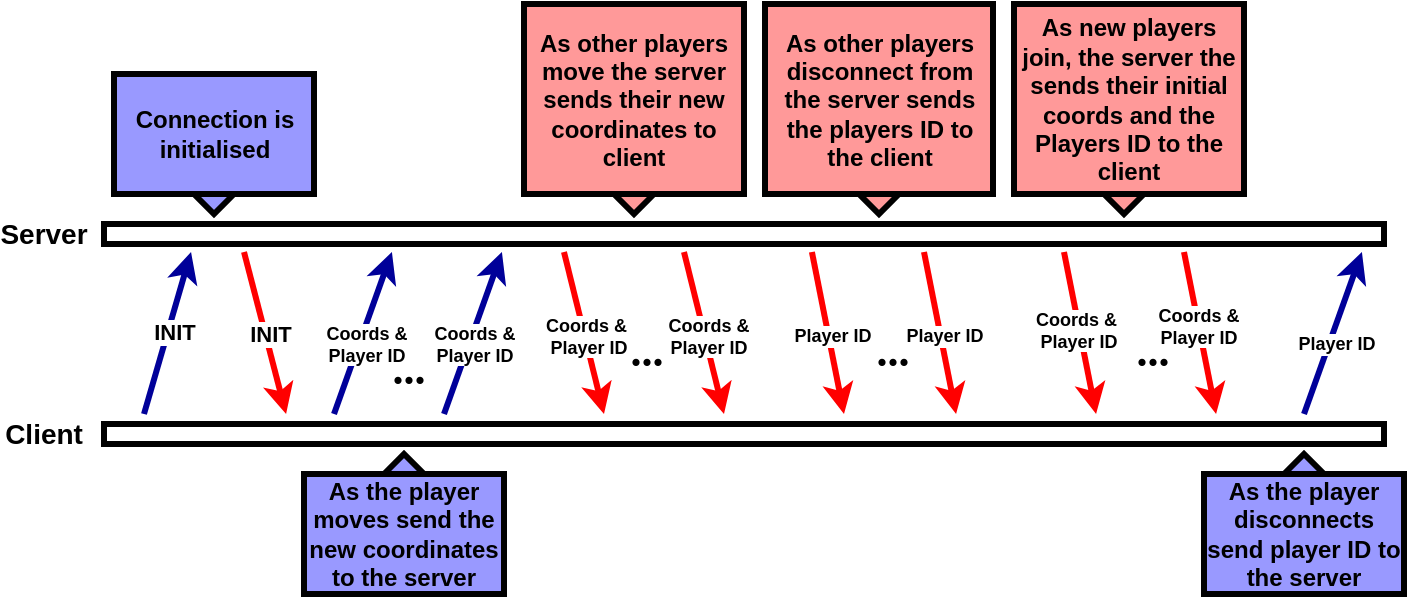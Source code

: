 <mxfile version="14.5.3" type="device"><diagram id="3PG5aSxQd1K61nxRg2iU" name="Page-1"><mxGraphModel dx="983" dy="508" grid="1" gridSize="10" guides="1" tooltips="1" connect="1" arrows="1" fold="1" page="1" pageScale="1" pageWidth="827" pageHeight="1169" math="0" shadow="0"><root><mxCell id="0"/><mxCell id="1" parent="0"/><mxCell id="3Y3FkAsGQkoE1JXyu_Bt-115" value="&lt;b&gt;&lt;font style=&quot;font-size: 22px&quot; face=&quot;Times New Roman&quot;&gt;...&lt;/font&gt;&lt;/b&gt;" style="edgeLabel;html=1;align=center;verticalAlign=middle;resizable=0;points=[];" vertex="1" connectable="0" parent="1"><mxGeometry x="449.996" y="220.001" as="geometry"><mxPoint x="24" y="-6" as="offset"/></mxGeometry></mxCell><mxCell id="3Y3FkAsGQkoE1JXyu_Bt-114" value="&lt;b&gt;&lt;font style=&quot;font-size: 22px&quot; face=&quot;Times New Roman&quot;&gt;...&lt;/font&gt;&lt;/b&gt;" style="edgeLabel;html=1;align=center;verticalAlign=middle;resizable=0;points=[];" vertex="1" connectable="0" parent="1"><mxGeometry x="579.996" y="220.001" as="geometry"><mxPoint x="24" y="-6" as="offset"/></mxGeometry></mxCell><mxCell id="3Y3FkAsGQkoE1JXyu_Bt-83" value="&lt;b&gt;&lt;font style=&quot;font-size: 22px&quot; face=&quot;Times New Roman&quot;&gt;...&lt;/font&gt;&lt;/b&gt;" style="edgeLabel;html=1;align=center;verticalAlign=middle;resizable=0;points=[];" vertex="1" connectable="0" parent="1"><mxGeometry x="235.0" y="209.998" as="geometry"><mxPoint x="-3" y="13" as="offset"/></mxGeometry></mxCell><mxCell id="3Y3FkAsGQkoE1JXyu_Bt-94" value="&lt;b&gt;&lt;font style=&quot;font-size: 22px&quot; face=&quot;Times New Roman&quot;&gt;...&lt;/font&gt;&lt;/b&gt;" style="edgeLabel;html=1;align=center;verticalAlign=middle;resizable=0;points=[];" vertex="1" connectable="0" parent="1"><mxGeometry x="270.0" y="209.998" as="geometry"><mxPoint x="81" y="4" as="offset"/></mxGeometry></mxCell><mxCell id="3Y3FkAsGQkoE1JXyu_Bt-47" value="" style="rounded=0;whiteSpace=wrap;html=1;strokeWidth=3;fillColor=#9999FF;" vertex="1" parent="1"><mxGeometry x="85" y="75" width="100" height="60" as="geometry"/></mxCell><mxCell id="3Y3FkAsGQkoE1JXyu_Bt-1" value="" style="rounded=0;whiteSpace=wrap;html=1;fillColor=#FFFFFF;strokeWidth=3;" vertex="1" parent="1"><mxGeometry x="80" y="150" width="640" height="10" as="geometry"/></mxCell><mxCell id="3Y3FkAsGQkoE1JXyu_Bt-2" value="" style="rounded=0;whiteSpace=wrap;html=1;fillColor=#FFFFFF;strokeWidth=3;" vertex="1" parent="1"><mxGeometry x="80" y="250" width="640" height="10" as="geometry"/></mxCell><mxCell id="3Y3FkAsGQkoE1JXyu_Bt-3" value="&lt;b&gt;&lt;font style=&quot;font-size: 14px&quot;&gt;Server&lt;/font&gt;&lt;/b&gt;" style="text;html=1;strokeColor=none;fillColor=none;align=center;verticalAlign=middle;whiteSpace=wrap;rounded=0;" vertex="1" parent="1"><mxGeometry x="30" y="145" width="40" height="20" as="geometry"/></mxCell><mxCell id="3Y3FkAsGQkoE1JXyu_Bt-4" value="&lt;b&gt;&lt;font style=&quot;font-size: 14px&quot;&gt;Client&lt;/font&gt;&lt;/b&gt;" style="text;html=1;strokeColor=none;fillColor=none;align=center;verticalAlign=middle;whiteSpace=wrap;rounded=0;" vertex="1" parent="1"><mxGeometry x="30" y="245" width="40" height="20" as="geometry"/></mxCell><mxCell id="3Y3FkAsGQkoE1JXyu_Bt-6" value="" style="endArrow=classic;html=1;strokeWidth=3;entryX=0.068;entryY=1.4;entryDx=0;entryDy=0;entryPerimeter=0;fillColor=#ffe6cc;strokeColor=#000099;" edge="1" parent="1" target="3Y3FkAsGQkoE1JXyu_Bt-1"><mxGeometry width="50" height="50" relative="1" as="geometry"><mxPoint x="100" y="245" as="sourcePoint"/><mxPoint x="140" y="195" as="targetPoint"/></mxGeometry></mxCell><mxCell id="3Y3FkAsGQkoE1JXyu_Bt-12" value="&lt;b&gt;INIT&lt;/b&gt;" style="edgeLabel;html=1;align=center;verticalAlign=middle;resizable=0;points=[];" vertex="1" connectable="0" parent="3Y3FkAsGQkoE1JXyu_Bt-6"><mxGeometry x="0.044" y="-3" relative="1" as="geometry"><mxPoint as="offset"/></mxGeometry></mxCell><mxCell id="3Y3FkAsGQkoE1JXyu_Bt-9" value="" style="endArrow=classic;html=1;strokeWidth=3;strokeColor=#FF0000;" edge="1" parent="1"><mxGeometry width="50" height="50" relative="1" as="geometry"><mxPoint x="150" y="164" as="sourcePoint"/><mxPoint x="171.04" y="245" as="targetPoint"/></mxGeometry></mxCell><mxCell id="3Y3FkAsGQkoE1JXyu_Bt-14" value="&lt;b&gt;INIT&lt;/b&gt;" style="edgeLabel;html=1;align=center;verticalAlign=middle;resizable=0;points=[];" vertex="1" connectable="0" parent="3Y3FkAsGQkoE1JXyu_Bt-9"><mxGeometry x="0.002" y="2" relative="1" as="geometry"><mxPoint y="1" as="offset"/></mxGeometry></mxCell><mxCell id="3Y3FkAsGQkoE1JXyu_Bt-10" value="" style="endArrow=classic;html=1;strokeWidth=3;entryX=0.068;entryY=1.4;entryDx=0;entryDy=0;entryPerimeter=0;strokeColor=#000099;" edge="1" parent="1"><mxGeometry width="50" height="50" relative="1" as="geometry"><mxPoint x="195" y="245" as="sourcePoint"/><mxPoint x="223.96" y="164" as="targetPoint"/></mxGeometry></mxCell><mxCell id="3Y3FkAsGQkoE1JXyu_Bt-11" value="Coords &amp;amp; &lt;br style=&quot;font-size: 9px&quot;&gt;Player ID" style="edgeLabel;html=1;align=center;verticalAlign=middle;resizable=0;points=[];fontSize=9;fontStyle=1" vertex="1" connectable="0" parent="3Y3FkAsGQkoE1JXyu_Bt-10"><mxGeometry x="-0.065" y="-2" relative="1" as="geometry"><mxPoint y="1.99" as="offset"/></mxGeometry></mxCell><mxCell id="3Y3FkAsGQkoE1JXyu_Bt-28" value="" style="endArrow=classic;html=1;strokeWidth=3;strokeColor=#FF0000;" edge="1" parent="1"><mxGeometry width="50" height="50" relative="1" as="geometry"><mxPoint x="310" y="164" as="sourcePoint"/><mxPoint x="330" y="245" as="targetPoint"/></mxGeometry></mxCell><mxCell id="3Y3FkAsGQkoE1JXyu_Bt-29" value="Coords &amp;amp;&amp;nbsp;&lt;br&gt;Player ID" style="edgeLabel;html=1;align=center;verticalAlign=middle;resizable=0;points=[];fontSize=9;fontStyle=1" vertex="1" connectable="0" parent="3Y3FkAsGQkoE1JXyu_Bt-28"><mxGeometry x="0.002" y="2" relative="1" as="geometry"><mxPoint y="1" as="offset"/></mxGeometry></mxCell><mxCell id="3Y3FkAsGQkoE1JXyu_Bt-30" value="" style="endArrow=classic;html=1;strokeWidth=3;strokeColor=#FF0000;" edge="1" parent="1"><mxGeometry width="50" height="50" relative="1" as="geometry"><mxPoint x="433.96" y="164" as="sourcePoint"/><mxPoint x="450.0" y="245" as="targetPoint"/></mxGeometry></mxCell><mxCell id="3Y3FkAsGQkoE1JXyu_Bt-31" value="Player ID" style="edgeLabel;html=1;align=center;verticalAlign=middle;resizable=0;points=[];fontSize=9;fontStyle=1" vertex="1" connectable="0" parent="3Y3FkAsGQkoE1JXyu_Bt-30"><mxGeometry x="0.002" y="2" relative="1" as="geometry"><mxPoint y="1" as="offset"/></mxGeometry></mxCell><mxCell id="3Y3FkAsGQkoE1JXyu_Bt-32" value="" style="endArrow=classic;html=1;strokeWidth=3;entryX=0.068;entryY=1.4;entryDx=0;entryDy=0;entryPerimeter=0;strokeColor=#000099;" edge="1" parent="1"><mxGeometry width="50" height="50" relative="1" as="geometry"><mxPoint x="250" y="245" as="sourcePoint"/><mxPoint x="278.96" y="164" as="targetPoint"/></mxGeometry></mxCell><mxCell id="3Y3FkAsGQkoE1JXyu_Bt-33" value="Coords &amp;amp; &lt;br style=&quot;font-size: 9px&quot;&gt;Player ID" style="edgeLabel;html=1;align=center;verticalAlign=middle;resizable=0;points=[];fontSize=9;fontStyle=1" vertex="1" connectable="0" parent="3Y3FkAsGQkoE1JXyu_Bt-32"><mxGeometry x="-0.065" y="-2" relative="1" as="geometry"><mxPoint x="-0.35" y="1.99" as="offset"/></mxGeometry></mxCell><mxCell id="3Y3FkAsGQkoE1JXyu_Bt-44" value="&lt;b&gt;Connection is &lt;br&gt;initialised&lt;/b&gt;" style="text;html=1;align=center;verticalAlign=middle;resizable=0;points=[];autosize=1;" vertex="1" parent="1"><mxGeometry x="90" y="90" width="90" height="30" as="geometry"/></mxCell><mxCell id="3Y3FkAsGQkoE1JXyu_Bt-48" value="&lt;b&gt;As the player moves send the new coordinates to the server&lt;/b&gt;" style="rounded=0;whiteSpace=wrap;html=1;strokeWidth=3;fillColor=#9999FF;" vertex="1" parent="1"><mxGeometry x="180" y="275" width="100" height="60" as="geometry"/></mxCell><mxCell id="3Y3FkAsGQkoE1JXyu_Bt-56" value="&lt;b&gt;As other players disconnect from the server sends the players ID to the client&lt;/b&gt;" style="rounded=0;whiteSpace=wrap;html=1;strokeWidth=3;fillColor=#FF9999;" vertex="1" parent="1"><mxGeometry x="410.5" y="40" width="114" height="95" as="geometry"/></mxCell><mxCell id="3Y3FkAsGQkoE1JXyu_Bt-60" value="&lt;b&gt;As other players move the server sends their new coordinates to client&lt;/b&gt;" style="rounded=0;whiteSpace=wrap;html=1;strokeWidth=3;fillColor=#FF9999;" vertex="1" parent="1"><mxGeometry x="290" y="40" width="110" height="95" as="geometry"/></mxCell><mxCell id="3Y3FkAsGQkoE1JXyu_Bt-63" value="" style="triangle;whiteSpace=wrap;html=1;strokeWidth=3;rotation=90;fillColor=#FF9999;" vertex="1" parent="1"><mxGeometry x="340" y="130" width="10" height="20" as="geometry"/></mxCell><mxCell id="3Y3FkAsGQkoE1JXyu_Bt-64" value="" style="triangle;whiteSpace=wrap;html=1;strokeWidth=3;rotation=90;fillColor=#FF9999;" vertex="1" parent="1"><mxGeometry x="462.5" y="130" width="10" height="20" as="geometry"/></mxCell><mxCell id="3Y3FkAsGQkoE1JXyu_Bt-69" value="" style="triangle;whiteSpace=wrap;html=1;strokeWidth=3;fillColor=#9999FF;rotation=-90;" vertex="1" parent="1"><mxGeometry x="225" y="260" width="10" height="20" as="geometry"/></mxCell><mxCell id="3Y3FkAsGQkoE1JXyu_Bt-91" value="" style="endArrow=classic;html=1;strokeWidth=3;strokeColor=#FF0000;" edge="1" parent="1"><mxGeometry width="50" height="50" relative="1" as="geometry"><mxPoint x="370" y="164" as="sourcePoint"/><mxPoint x="390" y="245" as="targetPoint"/></mxGeometry></mxCell><mxCell id="3Y3FkAsGQkoE1JXyu_Bt-92" value="Coords &amp;amp; &lt;br&gt;Player ID" style="edgeLabel;html=1;align=center;verticalAlign=middle;resizable=0;points=[];fontSize=9;fontStyle=1" vertex="1" connectable="0" parent="3Y3FkAsGQkoE1JXyu_Bt-91"><mxGeometry x="0.002" y="2" relative="1" as="geometry"><mxPoint y="1" as="offset"/></mxGeometry></mxCell><mxCell id="3Y3FkAsGQkoE1JXyu_Bt-93" value="" style="triangle;whiteSpace=wrap;html=1;strokeWidth=3;rotation=90;fillColor=#9999FF;" vertex="1" parent="1"><mxGeometry x="130" y="130" width="10" height="20" as="geometry"/></mxCell><mxCell id="3Y3FkAsGQkoE1JXyu_Bt-100" value="" style="endArrow=classic;html=1;strokeWidth=3;strokeColor=#FF0000;" edge="1" parent="1"><mxGeometry width="50" height="50" relative="1" as="geometry"><mxPoint x="490" y="164" as="sourcePoint"/><mxPoint x="506.04" y="245" as="targetPoint"/></mxGeometry></mxCell><mxCell id="3Y3FkAsGQkoE1JXyu_Bt-101" value="&lt;span style=&quot;font-size: 9px ; font-weight: 700&quot;&gt;Player ID&lt;/span&gt;" style="edgeLabel;html=1;align=center;verticalAlign=middle;resizable=0;points=[];fontSize=9;" vertex="1" connectable="0" parent="3Y3FkAsGQkoE1JXyu_Bt-100"><mxGeometry x="0.002" y="2" relative="1" as="geometry"><mxPoint y="1" as="offset"/></mxGeometry></mxCell><mxCell id="3Y3FkAsGQkoE1JXyu_Bt-105" value="" style="endArrow=classic;html=1;strokeWidth=3;strokeColor=#FF0000;" edge="1" parent="1"><mxGeometry width="50" height="50" relative="1" as="geometry"><mxPoint x="560" y="164" as="sourcePoint"/><mxPoint x="576.04" y="245" as="targetPoint"/></mxGeometry></mxCell><mxCell id="3Y3FkAsGQkoE1JXyu_Bt-111" value="&lt;b&gt;Coords &amp;amp;&amp;nbsp;&lt;br&gt;Player ID&lt;/b&gt;" style="edgeLabel;html=1;align=center;verticalAlign=middle;resizable=0;points=[];fontSize=9;" vertex="1" connectable="0" parent="3Y3FkAsGQkoE1JXyu_Bt-105"><mxGeometry x="-0.058" y="-1" relative="1" as="geometry"><mxPoint as="offset"/></mxGeometry></mxCell><mxCell id="3Y3FkAsGQkoE1JXyu_Bt-107" value="" style="endArrow=classic;html=1;strokeWidth=3;strokeColor=#FF0000;" edge="1" parent="1"><mxGeometry width="50" height="50" relative="1" as="geometry"><mxPoint x="620" y="164" as="sourcePoint"/><mxPoint x="636.04" y="245" as="targetPoint"/></mxGeometry></mxCell><mxCell id="3Y3FkAsGQkoE1JXyu_Bt-112" value="&lt;b&gt;Coords &amp;amp; &lt;br&gt;Player ID&lt;/b&gt;" style="edgeLabel;html=1;align=center;verticalAlign=middle;resizable=0;points=[];fontSize=9;" vertex="1" connectable="0" parent="3Y3FkAsGQkoE1JXyu_Bt-107"><mxGeometry x="-0.103" relative="1" as="geometry"><mxPoint as="offset"/></mxGeometry></mxCell><mxCell id="3Y3FkAsGQkoE1JXyu_Bt-109" value="&lt;b&gt;As new players join, the server the sends their initial coords and the Players ID to the client&lt;/b&gt;" style="rounded=0;whiteSpace=wrap;html=1;strokeWidth=3;fillColor=#FF9999;" vertex="1" parent="1"><mxGeometry x="535" y="40" width="115" height="95" as="geometry"/></mxCell><mxCell id="3Y3FkAsGQkoE1JXyu_Bt-116" value="" style="triangle;whiteSpace=wrap;html=1;strokeWidth=3;rotation=90;fillColor=#FF9999;" vertex="1" parent="1"><mxGeometry x="585" y="130" width="10" height="20" as="geometry"/></mxCell><mxCell id="3Y3FkAsGQkoE1JXyu_Bt-119" value="" style="endArrow=classic;html=1;strokeWidth=3;entryX=0.068;entryY=1.4;entryDx=0;entryDy=0;entryPerimeter=0;strokeColor=#000099;" edge="1" parent="1"><mxGeometry width="50" height="50" relative="1" as="geometry"><mxPoint x="680" y="245" as="sourcePoint"/><mxPoint x="708.96" y="164" as="targetPoint"/></mxGeometry></mxCell><mxCell id="3Y3FkAsGQkoE1JXyu_Bt-120" value="Player ID" style="edgeLabel;html=1;align=center;verticalAlign=middle;resizable=0;points=[];fontSize=9;fontStyle=1" vertex="1" connectable="0" parent="3Y3FkAsGQkoE1JXyu_Bt-119"><mxGeometry x="-0.065" y="-2" relative="1" as="geometry"><mxPoint y="1.99" as="offset"/></mxGeometry></mxCell><mxCell id="3Y3FkAsGQkoE1JXyu_Bt-122" value="&lt;b&gt;As the player disconnects send player ID to the server&lt;/b&gt;" style="rounded=0;whiteSpace=wrap;html=1;strokeWidth=3;fillColor=#9999FF;" vertex="1" parent="1"><mxGeometry x="630" y="275" width="100" height="60" as="geometry"/></mxCell><mxCell id="3Y3FkAsGQkoE1JXyu_Bt-123" value="" style="triangle;whiteSpace=wrap;html=1;strokeWidth=3;fillColor=#9999FF;rotation=-90;" vertex="1" parent="1"><mxGeometry x="675" y="260" width="10" height="20" as="geometry"/></mxCell></root></mxGraphModel></diagram></mxfile>